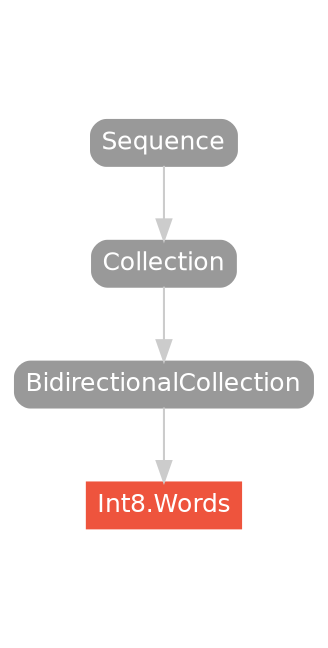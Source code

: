 strict digraph "Int8.Words - Type Hierarchy - SwiftDoc.org" {
    pad="0.1,0.8"
    node [shape=box, style="filled,rounded", color="#999999", fillcolor="#999999", fontcolor=white, fontname=Helvetica, fontnames="Helvetica,sansserif", fontsize=12, margin="0.07,0.05", height="0.3"]
    edge [color="#cccccc"]
    "BidirectionalCollection" [URL="/protocol/BidirectionalCollection/hierarchy/"]
    "Collection" [URL="/protocol/Collection/hierarchy/"]
    "Int8.Words" [URL="/type/Int8.Words/", style="filled", fillcolor="#ee543d", color="#ee543d"]
    "Sequence" [URL="/protocol/Sequence/hierarchy/"]    "BidirectionalCollection" -> "Int8.Words"
    "Collection" -> "BidirectionalCollection"
    "Sequence" -> "Collection"
    subgraph Types {
        rank = max; "Int8.Words";
    }
}